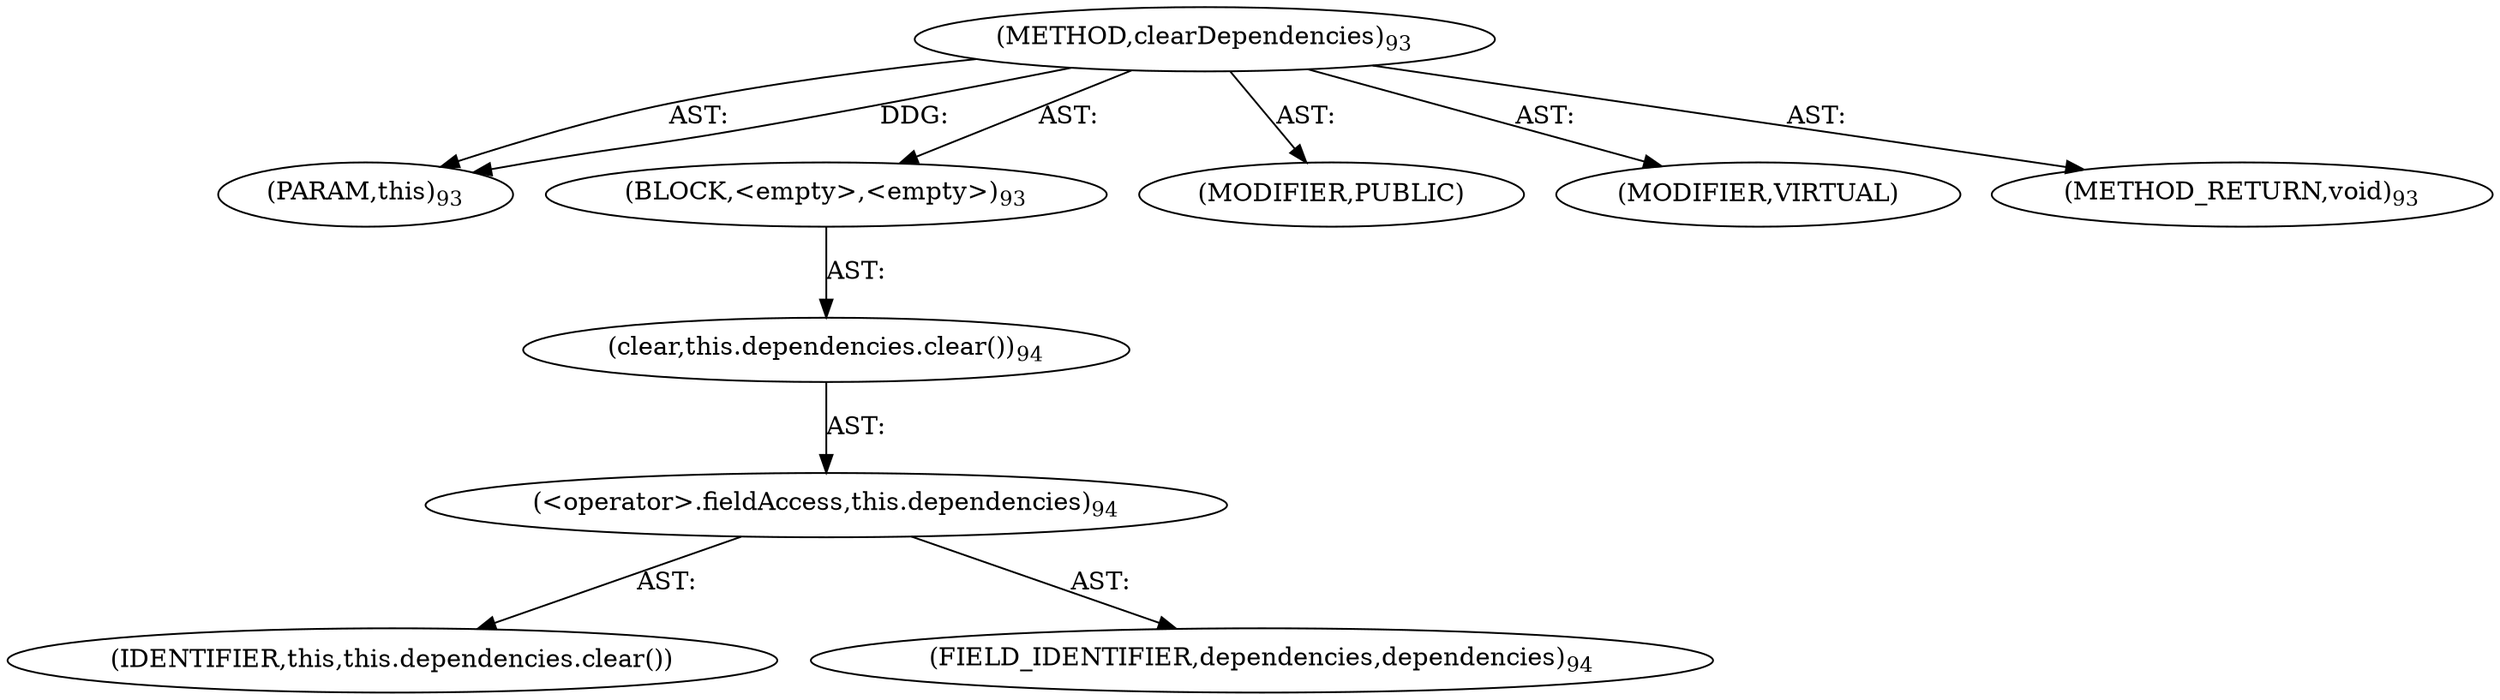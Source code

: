digraph "clearDependencies" {  
"111669149697" [label = <(METHOD,clearDependencies)<SUB>93</SUB>> ]
"115964117001" [label = <(PARAM,this)<SUB>93</SUB>> ]
"25769803777" [label = <(BLOCK,&lt;empty&gt;,&lt;empty&gt;)<SUB>93</SUB>> ]
"30064771074" [label = <(clear,this.dependencies.clear())<SUB>94</SUB>> ]
"30064771075" [label = <(&lt;operator&gt;.fieldAccess,this.dependencies)<SUB>94</SUB>> ]
"68719476748" [label = <(IDENTIFIER,this,this.dependencies.clear())> ]
"55834574849" [label = <(FIELD_IDENTIFIER,dependencies,dependencies)<SUB>94</SUB>> ]
"133143986180" [label = <(MODIFIER,PUBLIC)> ]
"133143986181" [label = <(MODIFIER,VIRTUAL)> ]
"128849018881" [label = <(METHOD_RETURN,void)<SUB>93</SUB>> ]
  "111669149697" -> "115964117001"  [ label = "AST: "] 
  "111669149697" -> "25769803777"  [ label = "AST: "] 
  "111669149697" -> "133143986180"  [ label = "AST: "] 
  "111669149697" -> "133143986181"  [ label = "AST: "] 
  "111669149697" -> "128849018881"  [ label = "AST: "] 
  "25769803777" -> "30064771074"  [ label = "AST: "] 
  "30064771074" -> "30064771075"  [ label = "AST: "] 
  "30064771075" -> "68719476748"  [ label = "AST: "] 
  "30064771075" -> "55834574849"  [ label = "AST: "] 
  "111669149697" -> "115964117001"  [ label = "DDG: "] 
}
